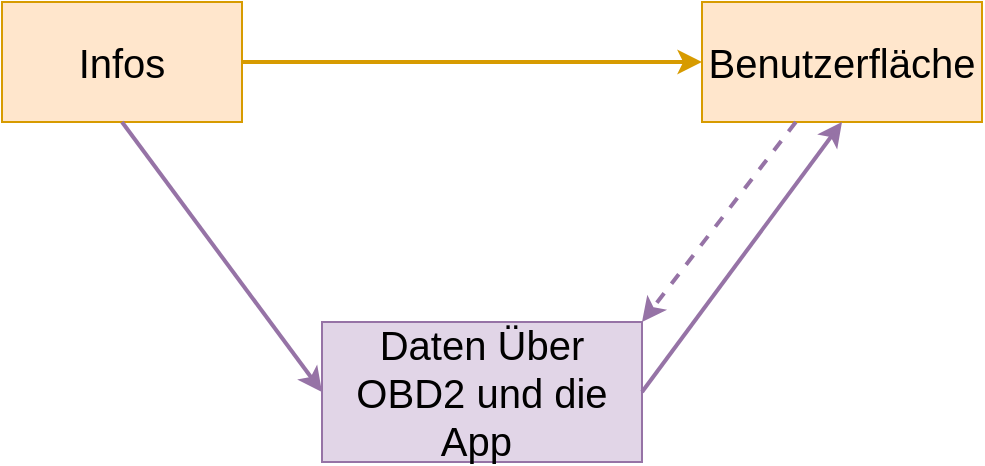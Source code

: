 <mxfile version="13.1.1" type="github">
  <diagram id="TXwnqwYzRf1ocVIeiEz3" name="Page-1">
    <mxGraphModel dx="1422" dy="794" grid="1" gridSize="10" guides="1" tooltips="1" connect="1" arrows="1" fold="1" page="1" pageScale="1" pageWidth="827" pageHeight="1169" math="0" shadow="0">
      <root>
        <mxCell id="0" />
        <mxCell id="1" parent="0" />
        <mxCell id="Sy3zbGWLGqaNZyb1ZkE5-1" value="&lt;font style=&quot;vertical-align: inherit&quot;&gt;&lt;font style=&quot;vertical-align: inherit ; font-size: 20px&quot;&gt;Infos&lt;/font&gt;&lt;/font&gt;" style="rounded=0;whiteSpace=wrap;html=1;fillColor=#ffe6cc;strokeColor=#d79b00;" parent="1" vertex="1">
          <mxGeometry x="60" y="150" width="120" height="60" as="geometry" />
        </mxCell>
        <mxCell id="Sy3zbGWLGqaNZyb1ZkE5-2" value="&lt;font style=&quot;font-size: 20px&quot;&gt;Benutzerfläche&lt;/font&gt;" style="rounded=0;whiteSpace=wrap;html=1;fillColor=#ffe6cc;strokeColor=#d79b00;" parent="1" vertex="1">
          <mxGeometry x="410" y="150" width="140" height="60" as="geometry" />
        </mxCell>
        <mxCell id="Sy3zbGWLGqaNZyb1ZkE5-3" value="&lt;font style=&quot;font-size: 20px&quot;&gt;Daten Über OBD2 und die App&amp;nbsp;&lt;/font&gt;" style="rounded=0;whiteSpace=wrap;html=1;fillColor=#e1d5e7;strokeColor=#9673a6;" parent="1" vertex="1">
          <mxGeometry x="220" y="310" width="160" height="70" as="geometry" />
        </mxCell>
        <mxCell id="Sy3zbGWLGqaNZyb1ZkE5-5" value="" style="endArrow=classic;html=1;strokeWidth=2;fillColor=#e1d5e7;strokeColor=#9673a6;exitX=1;exitY=0.5;exitDx=0;exitDy=0;entryX=0.5;entryY=1;entryDx=0;entryDy=0;" parent="1" source="Sy3zbGWLGqaNZyb1ZkE5-3" target="Sy3zbGWLGqaNZyb1ZkE5-2" edge="1">
          <mxGeometry width="50" height="50" relative="1" as="geometry">
            <mxPoint x="390" y="430" as="sourcePoint" />
            <mxPoint x="440" y="380" as="targetPoint" />
          </mxGeometry>
        </mxCell>
        <mxCell id="Sy3zbGWLGqaNZyb1ZkE5-6" value="" style="endArrow=classic;html=1;strokeWidth=2;exitX=0.5;exitY=1;exitDx=0;exitDy=0;entryX=0;entryY=0.5;entryDx=0;entryDy=0;fillColor=#e1d5e7;strokeColor=#9673a6;" parent="1" source="Sy3zbGWLGqaNZyb1ZkE5-1" target="Sy3zbGWLGqaNZyb1ZkE5-3" edge="1">
          <mxGeometry width="50" height="50" relative="1" as="geometry">
            <mxPoint x="390" y="430" as="sourcePoint" />
            <mxPoint x="440" y="380" as="targetPoint" />
          </mxGeometry>
        </mxCell>
        <mxCell id="Sy3zbGWLGqaNZyb1ZkE5-7" value="" style="endArrow=classic;html=1;strokeWidth=2;exitX=1;exitY=0.5;exitDx=0;exitDy=0;entryX=0;entryY=0.5;entryDx=0;entryDy=0;fillColor=#ffe6cc;strokeColor=#d79b00;" parent="1" source="Sy3zbGWLGqaNZyb1ZkE5-1" target="Sy3zbGWLGqaNZyb1ZkE5-2" edge="1">
          <mxGeometry width="50" height="50" relative="1" as="geometry">
            <mxPoint x="390" y="430" as="sourcePoint" />
            <mxPoint x="440" y="380" as="targetPoint" />
          </mxGeometry>
        </mxCell>
        <mxCell id="Sy3zbGWLGqaNZyb1ZkE5-8" value="" style="endArrow=classic;html=1;strokeWidth=2;rounded=1;dashed=1;fillColor=#e1d5e7;strokeColor=#9673a6;entryX=1;entryY=0;entryDx=0;entryDy=0;" parent="1" source="Sy3zbGWLGqaNZyb1ZkE5-2" target="Sy3zbGWLGqaNZyb1ZkE5-3" edge="1">
          <mxGeometry width="50" height="50" relative="1" as="geometry">
            <mxPoint x="390" y="430" as="sourcePoint" />
            <mxPoint x="440" y="380" as="targetPoint" />
          </mxGeometry>
        </mxCell>
      </root>
    </mxGraphModel>
  </diagram>
</mxfile>
